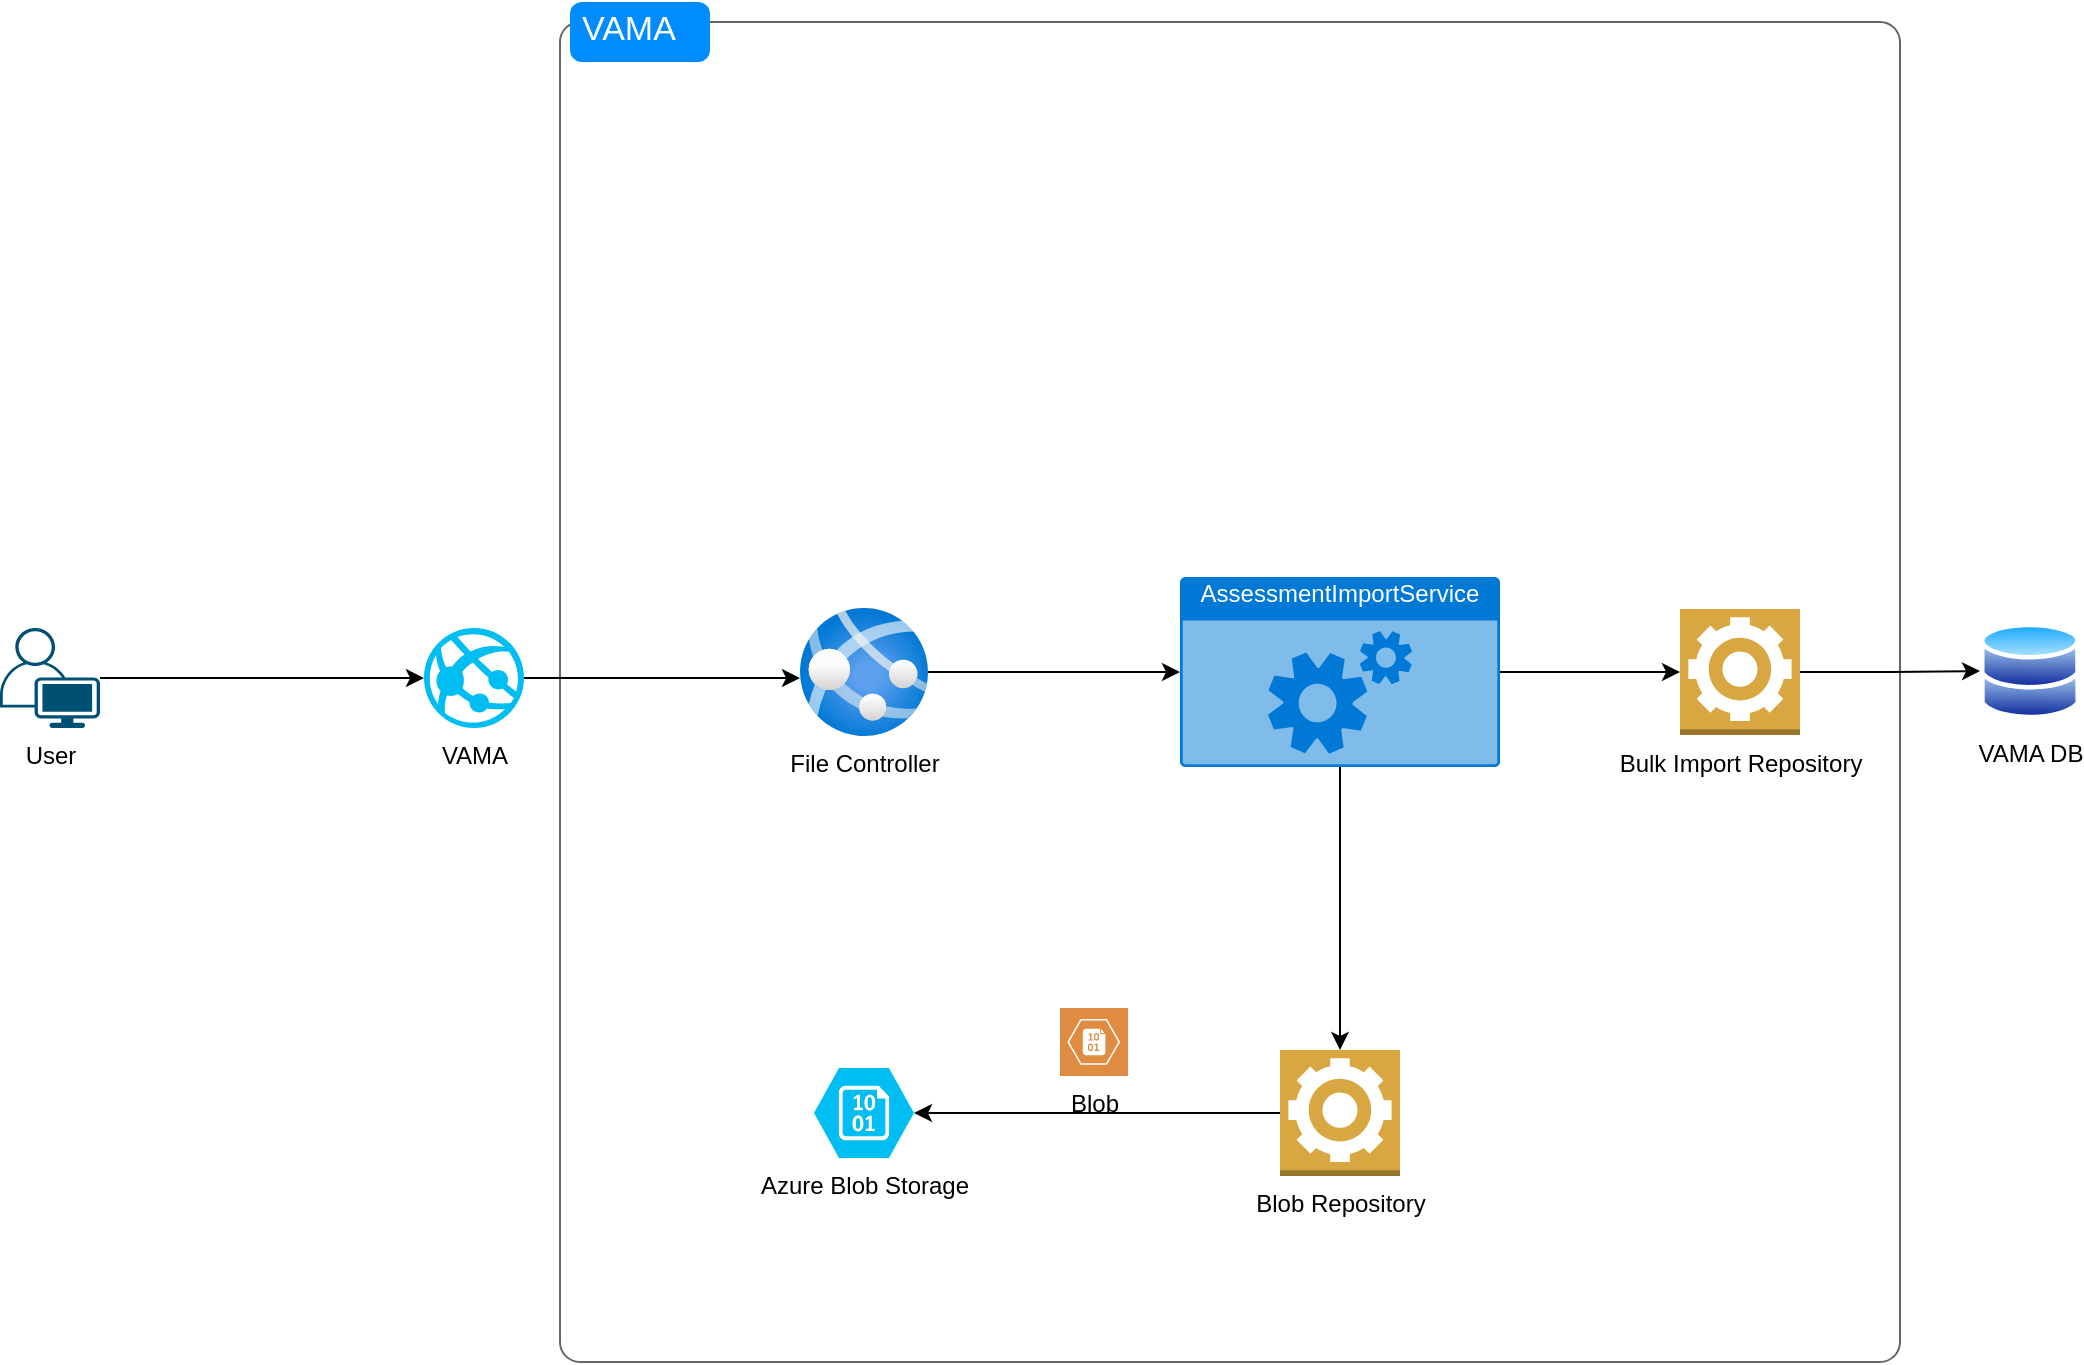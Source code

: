 <mxfile version="21.3.2" type="github" pages="2">
  <diagram name="Current" id="G67xTRT4J53XUfGPGiYW">
    <mxGraphModel dx="1674" dy="707" grid="1" gridSize="10" guides="1" tooltips="1" connect="1" arrows="1" fold="1" page="1" pageScale="1" pageWidth="1100" pageHeight="850" math="0" shadow="0">
      <root>
        <mxCell id="0" />
        <mxCell id="1" parent="0" />
        <mxCell id="JrjW41yzkXKvzjy1YA23-3" style="edgeStyle=orthogonalEdgeStyle;rounded=0;orthogonalLoop=1;jettySize=auto;html=1;entryX=0;entryY=0.5;entryDx=0;entryDy=0;entryPerimeter=0;" edge="1" parent="1" source="JrjW41yzkXKvzjy1YA23-1" target="JrjW41yzkXKvzjy1YA23-2">
          <mxGeometry relative="1" as="geometry" />
        </mxCell>
        <mxCell id="JrjW41yzkXKvzjy1YA23-1" value="User" style="points=[[0.35,0,0],[0.98,0.51,0],[1,0.71,0],[0.67,1,0],[0,0.795,0],[0,0.65,0]];verticalLabelPosition=bottom;sketch=0;html=1;verticalAlign=top;aspect=fixed;align=center;pointerEvents=1;shape=mxgraph.cisco19.user;fillColor=#005073;strokeColor=none;" vertex="1" parent="1">
          <mxGeometry x="50" y="350" width="50" height="50" as="geometry" />
        </mxCell>
        <mxCell id="JrjW41yzkXKvzjy1YA23-2" value="VAMA" style="verticalLabelPosition=bottom;html=1;verticalAlign=top;align=center;strokeColor=none;fillColor=#00BEF2;shape=mxgraph.azure.azure_website;pointerEvents=1;" vertex="1" parent="1">
          <mxGeometry x="262" y="350" width="50" height="50" as="geometry" />
        </mxCell>
        <mxCell id="JrjW41yzkXKvzjy1YA23-4" value="" style="shape=mxgraph.mockup.containers.marginRect;rectMarginTop=10;strokeColor=#666666;strokeWidth=1;dashed=0;rounded=1;arcSize=5;recursiveResize=0;html=1;whiteSpace=wrap;" vertex="1" parent="1">
          <mxGeometry x="330" y="37" width="670" height="680" as="geometry" />
        </mxCell>
        <mxCell id="JrjW41yzkXKvzjy1YA23-5" value="VAMA" style="shape=rect;strokeColor=none;fillColor=#008cff;strokeWidth=1;dashed=0;rounded=1;arcSize=20;fontColor=#ffffff;fontSize=17;spacing=2;spacingTop=-2;align=left;autosize=1;spacingLeft=4;resizeWidth=0;resizeHeight=0;perimeter=none;html=1;whiteSpace=wrap;" vertex="1" parent="JrjW41yzkXKvzjy1YA23-4">
          <mxGeometry x="5" width="70" height="30" as="geometry" />
        </mxCell>
        <mxCell id="JrjW41yzkXKvzjy1YA23-9" style="edgeStyle=orthogonalEdgeStyle;rounded=0;orthogonalLoop=1;jettySize=auto;html=1;" edge="1" parent="JrjW41yzkXKvzjy1YA23-4" source="JrjW41yzkXKvzjy1YA23-6" target="JrjW41yzkXKvzjy1YA23-8">
          <mxGeometry relative="1" as="geometry" />
        </mxCell>
        <mxCell id="JrjW41yzkXKvzjy1YA23-6" value="File Controller" style="image;aspect=fixed;html=1;points=[];align=center;fontSize=12;image=img/lib/azure2/app_services/App_Services.svg;" vertex="1" parent="JrjW41yzkXKvzjy1YA23-4">
          <mxGeometry x="120" y="303" width="64" height="64" as="geometry" />
        </mxCell>
        <mxCell id="JrjW41yzkXKvzjy1YA23-15" style="edgeStyle=orthogonalEdgeStyle;rounded=0;orthogonalLoop=1;jettySize=auto;html=1;" edge="1" parent="JrjW41yzkXKvzjy1YA23-4" source="JrjW41yzkXKvzjy1YA23-8" target="JrjW41yzkXKvzjy1YA23-13">
          <mxGeometry relative="1" as="geometry" />
        </mxCell>
        <mxCell id="JrjW41yzkXKvzjy1YA23-33" style="edgeStyle=orthogonalEdgeStyle;rounded=0;orthogonalLoop=1;jettySize=auto;html=1;" edge="1" parent="JrjW41yzkXKvzjy1YA23-4" source="JrjW41yzkXKvzjy1YA23-8" target="JrjW41yzkXKvzjy1YA23-32">
          <mxGeometry relative="1" as="geometry" />
        </mxCell>
        <mxCell id="JrjW41yzkXKvzjy1YA23-8" value="AssessmentImportService" style="html=1;whiteSpace=wrap;strokeColor=none;fillColor=#0079D6;labelPosition=center;verticalLabelPosition=middle;verticalAlign=top;align=center;fontSize=12;outlineConnect=0;spacingTop=-6;fontColor=#FFFFFF;sketch=0;shape=mxgraph.sitemap.services;" vertex="1" parent="JrjW41yzkXKvzjy1YA23-4">
          <mxGeometry x="310" y="287.5" width="160" height="95" as="geometry" />
        </mxCell>
        <mxCell id="JrjW41yzkXKvzjy1YA23-10" value="Azure Blob Storage" style="verticalLabelPosition=bottom;html=1;verticalAlign=top;align=center;strokeColor=none;fillColor=#00BEF2;shape=mxgraph.azure.storage_blob;" vertex="1" parent="JrjW41yzkXKvzjy1YA23-4">
          <mxGeometry x="127" y="533" width="50" height="45" as="geometry" />
        </mxCell>
        <mxCell id="JrjW41yzkXKvzjy1YA23-12" value="Blob" style="sketch=0;pointerEvents=1;shadow=0;dashed=0;html=1;strokeColor=none;fillColor=#DF8C42;labelPosition=center;verticalLabelPosition=bottom;verticalAlign=top;align=center;outlineConnect=0;shape=mxgraph.veeam2.azure_blob;" vertex="1" parent="JrjW41yzkXKvzjy1YA23-4">
          <mxGeometry x="250" y="503" width="34" height="34" as="geometry" />
        </mxCell>
        <mxCell id="JrjW41yzkXKvzjy1YA23-16" style="edgeStyle=orthogonalEdgeStyle;rounded=0;orthogonalLoop=1;jettySize=auto;html=1;" edge="1" parent="JrjW41yzkXKvzjy1YA23-4" source="JrjW41yzkXKvzjy1YA23-13" target="JrjW41yzkXKvzjy1YA23-10">
          <mxGeometry relative="1" as="geometry" />
        </mxCell>
        <mxCell id="JrjW41yzkXKvzjy1YA23-13" value="Blob Repository" style="outlineConnect=0;dashed=0;verticalLabelPosition=bottom;verticalAlign=top;align=center;html=1;shape=mxgraph.aws3.worker;fillColor=#D9A741;gradientColor=none;" vertex="1" parent="JrjW41yzkXKvzjy1YA23-4">
          <mxGeometry x="360" y="524" width="60" height="63" as="geometry" />
        </mxCell>
        <mxCell id="JrjW41yzkXKvzjy1YA23-18" value="" style="shape=image;html=1;verticalAlign=top;verticalLabelPosition=bottom;labelBackgroundColor=#ffffff;imageAspect=0;aspect=fixed;image=https://cdn1.iconfinder.com/data/icons/bootstrap-vol-3/16/filetype-csv-128.png" vertex="1" parent="JrjW41yzkXKvzjy1YA23-4">
          <mxGeometry x="30" y="293" width="28" height="28" as="geometry" />
        </mxCell>
        <mxCell id="JrjW41yzkXKvzjy1YA23-19" value="" style="shape=image;html=1;verticalAlign=top;verticalLabelPosition=bottom;labelBackgroundColor=#ffffff;imageAspect=0;aspect=fixed;image=https://cdn1.iconfinder.com/data/icons/bootstrap-vol-3/16/filetype-csv-128.png" vertex="1" parent="JrjW41yzkXKvzjy1YA23-4">
          <mxGeometry x="230" y="293" width="28" height="28" as="geometry" />
        </mxCell>
        <mxCell id="JrjW41yzkXKvzjy1YA23-32" value="Bulk Import Repository" style="outlineConnect=0;dashed=0;verticalLabelPosition=bottom;verticalAlign=top;align=center;html=1;shape=mxgraph.aws3.worker;fillColor=#D9A741;gradientColor=none;" vertex="1" parent="JrjW41yzkXKvzjy1YA23-4">
          <mxGeometry x="560" y="303.5" width="60" height="63" as="geometry" />
        </mxCell>
        <mxCell id="JrjW41yzkXKvzjy1YA23-7" style="edgeStyle=orthogonalEdgeStyle;rounded=0;orthogonalLoop=1;jettySize=auto;html=1;entryX=0;entryY=0.547;entryDx=0;entryDy=0;entryPerimeter=0;" edge="1" parent="1" source="JrjW41yzkXKvzjy1YA23-2" target="JrjW41yzkXKvzjy1YA23-6">
          <mxGeometry relative="1" as="geometry" />
        </mxCell>
        <mxCell id="JrjW41yzkXKvzjy1YA23-17" value="" style="shape=image;html=1;verticalAlign=top;verticalLabelPosition=bottom;labelBackgroundColor=#ffffff;imageAspect=0;aspect=fixed;image=https://cdn1.iconfinder.com/data/icons/bootstrap-vol-3/16/filetype-csv-128.png" vertex="1" parent="1">
          <mxGeometry x="170" y="330" width="28" height="28" as="geometry" />
        </mxCell>
        <mxCell id="JrjW41yzkXKvzjy1YA23-34" value="VAMA DB" style="image;aspect=fixed;perimeter=ellipsePerimeter;html=1;align=center;shadow=0;dashed=0;spacingTop=3;image=img/lib/active_directory/databases.svg;" vertex="1" parent="1">
          <mxGeometry x="1040" y="347" width="50" height="49" as="geometry" />
        </mxCell>
        <mxCell id="JrjW41yzkXKvzjy1YA23-35" style="edgeStyle=orthogonalEdgeStyle;rounded=0;orthogonalLoop=1;jettySize=auto;html=1;" edge="1" parent="1" source="JrjW41yzkXKvzjy1YA23-32" target="JrjW41yzkXKvzjy1YA23-34">
          <mxGeometry relative="1" as="geometry" />
        </mxCell>
      </root>
    </mxGraphModel>
  </diagram>
  <diagram name="Proposal" id="wNmrNzVDQkEeYw7RRPic">
    <mxGraphModel dx="778" dy="964" grid="1" gridSize="10" guides="1" tooltips="1" connect="1" arrows="1" fold="1" page="1" pageScale="1" pageWidth="1100" pageHeight="850" math="0" shadow="0">
      <root>
        <mxCell id="XHMc5i8ebaVz1OLX6ZES-0" />
        <mxCell id="XHMc5i8ebaVz1OLX6ZES-1" parent="XHMc5i8ebaVz1OLX6ZES-0" />
        <mxCell id="XHMc5i8ebaVz1OLX6ZES-2" style="edgeStyle=orthogonalEdgeStyle;rounded=0;orthogonalLoop=1;jettySize=auto;html=1;entryX=0;entryY=0.5;entryDx=0;entryDy=0;entryPerimeter=0;" edge="1" parent="XHMc5i8ebaVz1OLX6ZES-1" source="XHMc5i8ebaVz1OLX6ZES-3" target="XHMc5i8ebaVz1OLX6ZES-4">
          <mxGeometry relative="1" as="geometry" />
        </mxCell>
        <mxCell id="XHMc5i8ebaVz1OLX6ZES-3" value="User" style="points=[[0.35,0,0],[0.98,0.51,0],[1,0.71,0],[0.67,1,0],[0,0.795,0],[0,0.65,0]];verticalLabelPosition=bottom;sketch=0;html=1;verticalAlign=top;aspect=fixed;align=center;pointerEvents=1;shape=mxgraph.cisco19.user;fillColor=#005073;strokeColor=none;" vertex="1" parent="XHMc5i8ebaVz1OLX6ZES-1">
          <mxGeometry x="50" y="324" width="50" height="50" as="geometry" />
        </mxCell>
        <mxCell id="XHMc5i8ebaVz1OLX6ZES-4" value="VAMA" style="verticalLabelPosition=bottom;html=1;verticalAlign=top;align=center;strokeColor=none;fillColor=#00BEF2;shape=mxgraph.azure.azure_website;pointerEvents=1;" vertex="1" parent="XHMc5i8ebaVz1OLX6ZES-1">
          <mxGeometry x="262" y="324" width="50" height="50" as="geometry" />
        </mxCell>
        <mxCell id="XHMc5i8ebaVz1OLX6ZES-5" value="" style="shape=mxgraph.mockup.containers.marginRect;rectMarginTop=10;strokeColor=#666666;strokeWidth=1;dashed=0;rounded=1;arcSize=5;recursiveResize=0;html=1;whiteSpace=wrap;" vertex="1" parent="XHMc5i8ebaVz1OLX6ZES-1">
          <mxGeometry x="330" y="11" width="670" height="680" as="geometry" />
        </mxCell>
        <mxCell id="XHMc5i8ebaVz1OLX6ZES-6" value="VAMA" style="shape=rect;strokeColor=none;fillColor=#008cff;strokeWidth=1;dashed=0;rounded=1;arcSize=20;fontColor=#ffffff;fontSize=17;spacing=2;spacingTop=-2;align=left;autosize=1;spacingLeft=4;resizeWidth=0;resizeHeight=0;perimeter=none;html=1;whiteSpace=wrap;" vertex="1" parent="XHMc5i8ebaVz1OLX6ZES-5">
          <mxGeometry x="5" width="70" height="30" as="geometry" />
        </mxCell>
        <mxCell id="XHMc5i8ebaVz1OLX6ZES-7" style="edgeStyle=orthogonalEdgeStyle;rounded=0;orthogonalLoop=1;jettySize=auto;html=1;" edge="1" parent="XHMc5i8ebaVz1OLX6ZES-5" source="XHMc5i8ebaVz1OLX6ZES-8" target="XHMc5i8ebaVz1OLX6ZES-11">
          <mxGeometry relative="1" as="geometry" />
        </mxCell>
        <mxCell id="XHMc5i8ebaVz1OLX6ZES-8" value="File Controller" style="image;aspect=fixed;html=1;points=[];align=center;fontSize=12;image=img/lib/azure2/app_services/App_Services.svg;" vertex="1" parent="XHMc5i8ebaVz1OLX6ZES-5">
          <mxGeometry x="120" y="303" width="64" height="64" as="geometry" />
        </mxCell>
        <mxCell id="XHMc5i8ebaVz1OLX6ZES-9" style="edgeStyle=orthogonalEdgeStyle;rounded=0;orthogonalLoop=1;jettySize=auto;html=1;" edge="1" parent="XHMc5i8ebaVz1OLX6ZES-5" source="XHMc5i8ebaVz1OLX6ZES-11" target="XHMc5i8ebaVz1OLX6ZES-15">
          <mxGeometry relative="1" as="geometry" />
        </mxCell>
        <mxCell id="se9rNO1-ZPS6AvOk9W1t-7" value="1" style="edgeLabel;html=1;align=center;verticalAlign=middle;resizable=0;points=[];" vertex="1" connectable="0" parent="XHMc5i8ebaVz1OLX6ZES-9">
          <mxGeometry x="-0.286" y="1" relative="1" as="geometry">
            <mxPoint as="offset" />
          </mxGeometry>
        </mxCell>
        <mxCell id="se9rNO1-ZPS6AvOk9W1t-1" style="edgeStyle=orthogonalEdgeStyle;rounded=0;orthogonalLoop=1;jettySize=auto;html=1;" edge="1" parent="XHMc5i8ebaVz1OLX6ZES-5" source="XHMc5i8ebaVz1OLX6ZES-11" target="se9rNO1-ZPS6AvOk9W1t-0">
          <mxGeometry relative="1" as="geometry" />
        </mxCell>
        <mxCell id="se9rNO1-ZPS6AvOk9W1t-9" value="3" style="edgeLabel;html=1;align=center;verticalAlign=middle;resizable=0;points=[];" vertex="1" connectable="0" parent="se9rNO1-ZPS6AvOk9W1t-1">
          <mxGeometry x="0.123" y="3" relative="1" as="geometry">
            <mxPoint y="1" as="offset" />
          </mxGeometry>
        </mxCell>
        <mxCell id="se9rNO1-ZPS6AvOk9W1t-6" value="6" style="edgeStyle=orthogonalEdgeStyle;rounded=0;orthogonalLoop=1;jettySize=auto;html=1;" edge="1" parent="XHMc5i8ebaVz1OLX6ZES-5" source="XHMc5i8ebaVz1OLX6ZES-11" target="XHMc5i8ebaVz1OLX6ZES-18">
          <mxGeometry relative="1" as="geometry" />
        </mxCell>
        <mxCell id="XHMc5i8ebaVz1OLX6ZES-11" value="AssessmentImportService" style="html=1;whiteSpace=wrap;strokeColor=none;fillColor=#0079D6;labelPosition=center;verticalLabelPosition=middle;verticalAlign=top;align=center;fontSize=12;outlineConnect=0;spacingTop=-6;fontColor=#FFFFFF;sketch=0;shape=mxgraph.sitemap.services;" vertex="1" parent="XHMc5i8ebaVz1OLX6ZES-5">
          <mxGeometry x="310" y="287.5" width="160" height="95" as="geometry" />
        </mxCell>
        <mxCell id="XHMc5i8ebaVz1OLX6ZES-12" value="Azure Blob Storage" style="verticalLabelPosition=bottom;html=1;verticalAlign=top;align=center;strokeColor=none;fillColor=#00BEF2;shape=mxgraph.azure.storage_blob;" vertex="1" parent="XHMc5i8ebaVz1OLX6ZES-5">
          <mxGeometry x="127" y="533" width="50" height="45" as="geometry" />
        </mxCell>
        <mxCell id="XHMc5i8ebaVz1OLX6ZES-13" value="Blob" style="sketch=0;pointerEvents=1;shadow=0;dashed=0;html=1;strokeColor=none;fillColor=#DF8C42;labelPosition=center;verticalLabelPosition=bottom;verticalAlign=top;align=center;outlineConnect=0;shape=mxgraph.veeam2.azure_blob;" vertex="1" parent="XHMc5i8ebaVz1OLX6ZES-5">
          <mxGeometry x="250" y="503" width="34" height="34" as="geometry" />
        </mxCell>
        <mxCell id="XHMc5i8ebaVz1OLX6ZES-14" style="edgeStyle=orthogonalEdgeStyle;rounded=0;orthogonalLoop=1;jettySize=auto;html=1;" edge="1" parent="XHMc5i8ebaVz1OLX6ZES-5" source="XHMc5i8ebaVz1OLX6ZES-15" target="XHMc5i8ebaVz1OLX6ZES-12">
          <mxGeometry relative="1" as="geometry" />
        </mxCell>
        <mxCell id="se9rNO1-ZPS6AvOk9W1t-8" value="2" style="edgeLabel;html=1;align=center;verticalAlign=middle;resizable=0;points=[];" vertex="1" connectable="0" parent="XHMc5i8ebaVz1OLX6ZES-14">
          <mxGeometry x="-0.279" relative="1" as="geometry">
            <mxPoint as="offset" />
          </mxGeometry>
        </mxCell>
        <mxCell id="XHMc5i8ebaVz1OLX6ZES-15" value="Blob Repository" style="outlineConnect=0;dashed=0;verticalLabelPosition=bottom;verticalAlign=top;align=center;html=1;shape=mxgraph.aws3.worker;fillColor=#D9A741;gradientColor=none;" vertex="1" parent="XHMc5i8ebaVz1OLX6ZES-5">
          <mxGeometry x="360" y="524" width="60" height="63" as="geometry" />
        </mxCell>
        <mxCell id="XHMc5i8ebaVz1OLX6ZES-16" value="" style="shape=image;html=1;verticalAlign=top;verticalLabelPosition=bottom;labelBackgroundColor=#ffffff;imageAspect=0;aspect=fixed;image=https://cdn1.iconfinder.com/data/icons/bootstrap-vol-3/16/filetype-csv-128.png" vertex="1" parent="XHMc5i8ebaVz1OLX6ZES-5">
          <mxGeometry x="30" y="293" width="28" height="28" as="geometry" />
        </mxCell>
        <mxCell id="XHMc5i8ebaVz1OLX6ZES-17" value="" style="shape=image;html=1;verticalAlign=top;verticalLabelPosition=bottom;labelBackgroundColor=#ffffff;imageAspect=0;aspect=fixed;image=https://cdn1.iconfinder.com/data/icons/bootstrap-vol-3/16/filetype-csv-128.png" vertex="1" parent="XHMc5i8ebaVz1OLX6ZES-5">
          <mxGeometry x="230" y="293" width="28" height="28" as="geometry" />
        </mxCell>
        <mxCell id="XHMc5i8ebaVz1OLX6ZES-18" value="Bulk Import Repository" style="outlineConnect=0;dashed=0;verticalLabelPosition=bottom;verticalAlign=top;align=center;html=1;shape=mxgraph.aws3.worker;fillColor=#D9A741;gradientColor=none;" vertex="1" parent="XHMc5i8ebaVz1OLX6ZES-5">
          <mxGeometry x="560" y="303.5" width="60" height="63" as="geometry" />
        </mxCell>
        <mxCell id="se9rNO1-ZPS6AvOk9W1t-4" style="edgeStyle=orthogonalEdgeStyle;rounded=0;orthogonalLoop=1;jettySize=auto;html=1;" edge="1" parent="XHMc5i8ebaVz1OLX6ZES-5" source="se9rNO1-ZPS6AvOk9W1t-0" target="se9rNO1-ZPS6AvOk9W1t-3">
          <mxGeometry relative="1" as="geometry" />
        </mxCell>
        <mxCell id="se9rNO1-ZPS6AvOk9W1t-10" value="4" style="edgeLabel;html=1;align=center;verticalAlign=middle;resizable=0;points=[];" vertex="1" connectable="0" parent="se9rNO1-ZPS6AvOk9W1t-4">
          <mxGeometry x="-0.174" y="3" relative="1" as="geometry">
            <mxPoint as="offset" />
          </mxGeometry>
        </mxCell>
        <mxCell id="se9rNO1-ZPS6AvOk9W1t-0" value="Storage Queue" style="image;aspect=fixed;html=1;points=[];align=center;fontSize=12;image=img/lib/azure2/general/Storage_Queue.svg;labelPosition=center;verticalLabelPosition=top;verticalAlign=bottom;" vertex="1" parent="XHMc5i8ebaVz1OLX6ZES-5">
          <mxGeometry x="358" y="53" width="64" height="52" as="geometry" />
        </mxCell>
        <mxCell id="se9rNO1-ZPS6AvOk9W1t-2" value="Blob was uploaded" style="shape=message;html=1;html=1;outlineConnect=0;labelPosition=center;verticalLabelPosition=bottom;align=center;verticalAlign=top;" vertex="1" parent="XHMc5i8ebaVz1OLX6ZES-5">
          <mxGeometry x="310" y="183" width="45" height="23" as="geometry" />
        </mxCell>
        <mxCell id="se9rNO1-ZPS6AvOk9W1t-5" style="edgeStyle=orthogonalEdgeStyle;rounded=0;orthogonalLoop=1;jettySize=auto;html=1;" edge="1" parent="XHMc5i8ebaVz1OLX6ZES-5" source="se9rNO1-ZPS6AvOk9W1t-3" target="XHMc5i8ebaVz1OLX6ZES-11">
          <mxGeometry relative="1" as="geometry">
            <Array as="points">
              <mxPoint x="590" y="193" />
              <mxPoint x="430" y="193" />
            </Array>
          </mxGeometry>
        </mxCell>
        <mxCell id="se9rNO1-ZPS6AvOk9W1t-11" value="5" style="edgeLabel;html=1;align=center;verticalAlign=middle;resizable=0;points=[];" vertex="1" connectable="0" parent="se9rNO1-ZPS6AvOk9W1t-5">
          <mxGeometry x="0.069" y="1" relative="1" as="geometry">
            <mxPoint as="offset" />
          </mxGeometry>
        </mxCell>
        <mxCell id="se9rNO1-ZPS6AvOk9W1t-3" value="Storage Queue Import&amp;nbsp;" style="image;aspect=fixed;html=1;points=[];align=center;fontSize=12;image=img/lib/azure2/compute/Function_Apps.svg;labelPosition=center;verticalLabelPosition=top;verticalAlign=bottom;" vertex="1" parent="XHMc5i8ebaVz1OLX6ZES-5">
          <mxGeometry x="560" y="49" width="68" height="60" as="geometry" />
        </mxCell>
        <mxCell id="XHMc5i8ebaVz1OLX6ZES-19" style="edgeStyle=orthogonalEdgeStyle;rounded=0;orthogonalLoop=1;jettySize=auto;html=1;entryX=0;entryY=0.547;entryDx=0;entryDy=0;entryPerimeter=0;" edge="1" parent="XHMc5i8ebaVz1OLX6ZES-1" source="XHMc5i8ebaVz1OLX6ZES-4" target="XHMc5i8ebaVz1OLX6ZES-8">
          <mxGeometry relative="1" as="geometry" />
        </mxCell>
        <mxCell id="XHMc5i8ebaVz1OLX6ZES-20" value="" style="shape=image;html=1;verticalAlign=top;verticalLabelPosition=bottom;labelBackgroundColor=#ffffff;imageAspect=0;aspect=fixed;image=https://cdn1.iconfinder.com/data/icons/bootstrap-vol-3/16/filetype-csv-128.png" vertex="1" parent="XHMc5i8ebaVz1OLX6ZES-1">
          <mxGeometry x="170" y="304" width="28" height="28" as="geometry" />
        </mxCell>
        <mxCell id="XHMc5i8ebaVz1OLX6ZES-21" value="VAMA DB" style="image;aspect=fixed;perimeter=ellipsePerimeter;html=1;align=center;shadow=0;dashed=0;spacingTop=3;image=img/lib/active_directory/databases.svg;" vertex="1" parent="XHMc5i8ebaVz1OLX6ZES-1">
          <mxGeometry x="1040" y="321" width="50" height="49" as="geometry" />
        </mxCell>
        <mxCell id="XHMc5i8ebaVz1OLX6ZES-22" style="edgeStyle=orthogonalEdgeStyle;rounded=0;orthogonalLoop=1;jettySize=auto;html=1;" edge="1" parent="XHMc5i8ebaVz1OLX6ZES-1" source="XHMc5i8ebaVz1OLX6ZES-18" target="XHMc5i8ebaVz1OLX6ZES-21">
          <mxGeometry relative="1" as="geometry" />
        </mxCell>
        <mxCell id="AoyKT45pmTY2YfFZQKhW-0" value="&lt;div style=&quot;&quot;&gt;&lt;span style=&quot;background-color: initial;&quot;&gt;1. CSV file, uploaded by user, is sent to Blob repository to be uploaded.&lt;/span&gt;&lt;/div&gt;&lt;div style=&quot;&quot;&gt;&lt;span style=&quot;background-color: initial;&quot;&gt;2. File is uploaded to Blob Storage.&lt;/span&gt;&lt;/div&gt;&lt;div style=&quot;&quot;&gt;&lt;span style=&quot;background-color: initial;&quot;&gt;3. A message is sent to Storage Queue to indicate a blob has been uploaded.&lt;/span&gt;&lt;/div&gt;&lt;div style=&quot;&quot;&gt;&lt;span style=&quot;background-color: initial;&quot;&gt;4. StorageQueueImport function receives a message to trigger the process for bulk insert.&lt;/span&gt;&lt;/div&gt;&lt;div style=&quot;&quot;&gt;&lt;span style=&quot;background-color: initial;&quot;&gt;5. AssessmentImportService&#39;s method to process a bulk insert is called.&lt;/span&gt;&lt;/div&gt;&lt;div style=&quot;&quot;&gt;&lt;span style=&quot;background-color: initial;&quot;&gt;6. Data is processed and inserted to VAMA DB through BulkImportRepository.&lt;/span&gt;&lt;/div&gt;" style="shape=note;size=20;whiteSpace=wrap;html=1;align=left;" vertex="1" parent="XHMc5i8ebaVz1OLX6ZES-1">
          <mxGeometry x="320" y="720" width="690" height="120" as="geometry" />
        </mxCell>
      </root>
    </mxGraphModel>
  </diagram>
</mxfile>
